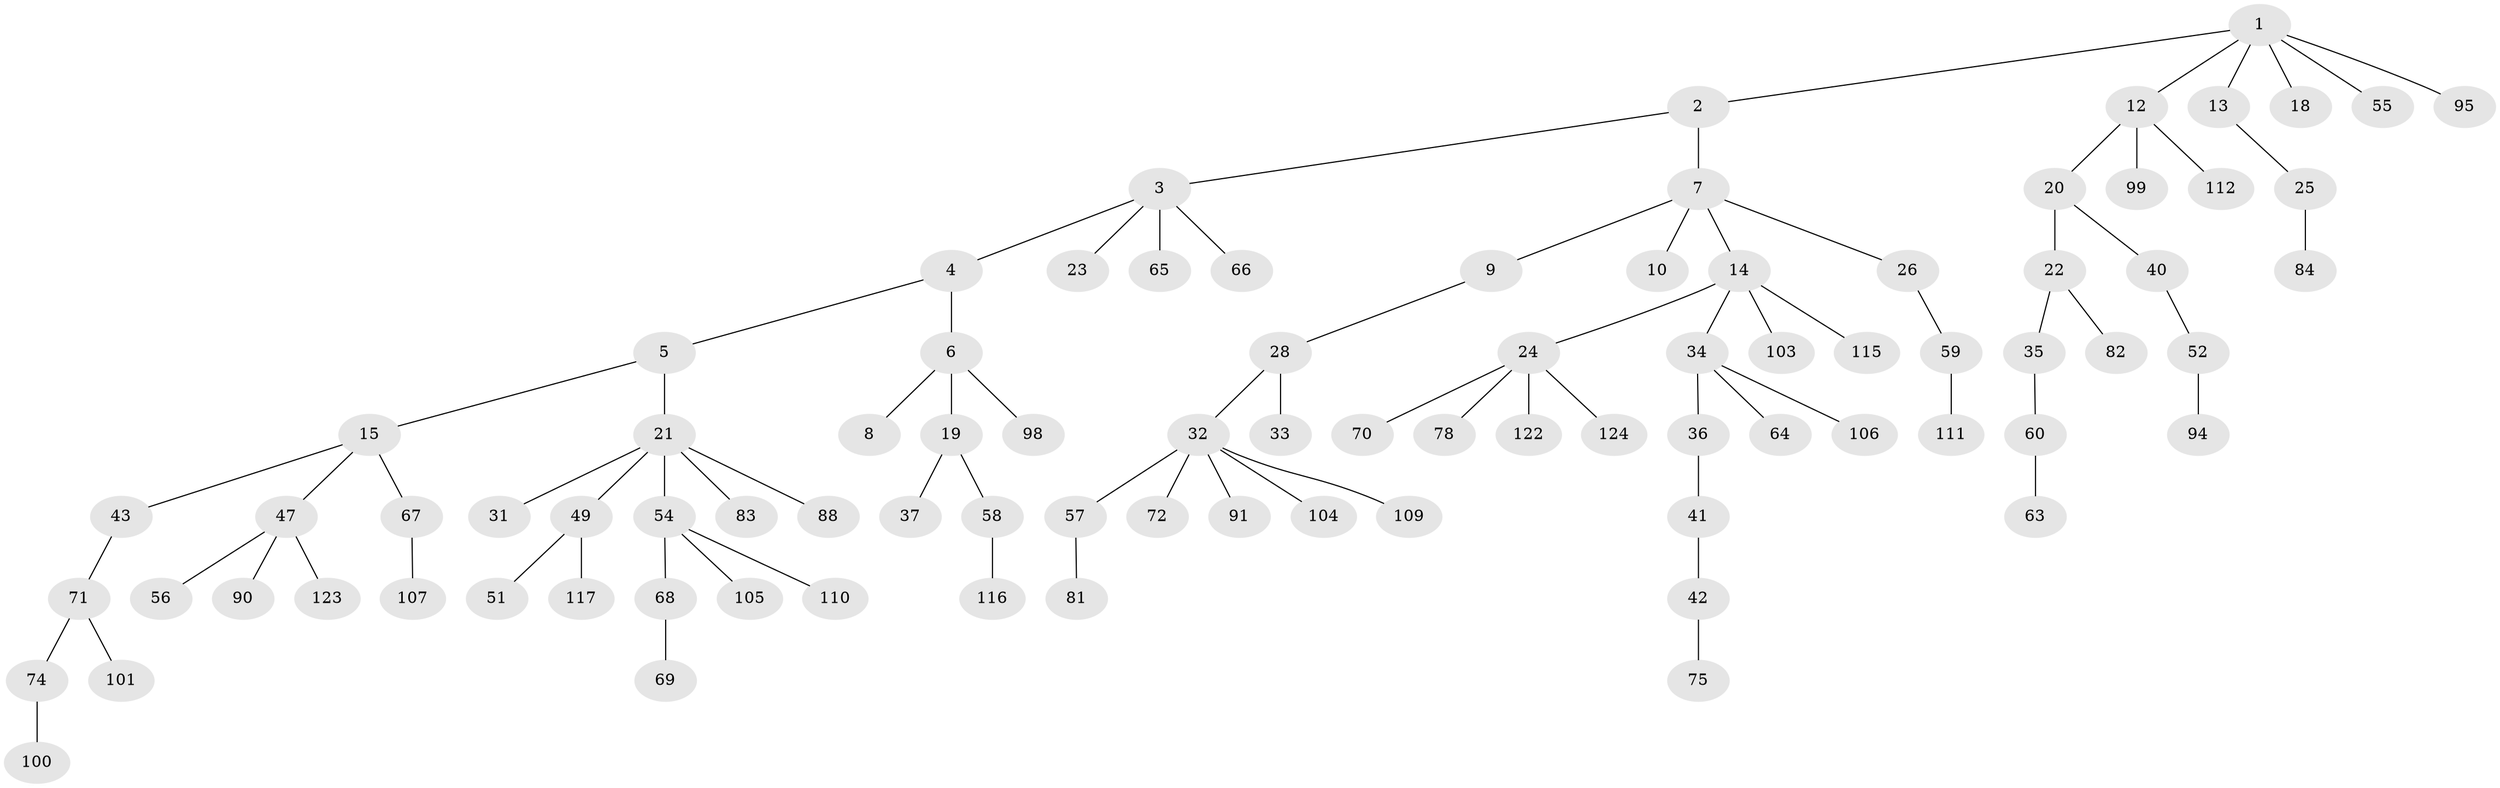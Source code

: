 // Generated by graph-tools (version 1.1) at 2025/52/02/27/25 19:52:12]
// undirected, 87 vertices, 86 edges
graph export_dot {
graph [start="1"]
  node [color=gray90,style=filled];
  1 [super="+73"];
  2;
  3 [super="+61"];
  4 [super="+16"];
  5;
  6 [super="+89"];
  7 [super="+11"];
  8 [super="+76"];
  9 [super="+27"];
  10;
  12 [super="+97"];
  13 [super="+92"];
  14 [super="+121"];
  15 [super="+17"];
  18;
  19 [super="+39"];
  20 [super="+86"];
  21 [super="+38"];
  22 [super="+30"];
  23;
  24 [super="+29"];
  25 [super="+46"];
  26 [super="+48"];
  28;
  31 [super="+114"];
  32 [super="+53"];
  33 [super="+102"];
  34 [super="+50"];
  35;
  36;
  37;
  40;
  41 [super="+45"];
  42;
  43 [super="+44"];
  47 [super="+79"];
  49 [super="+96"];
  51;
  52 [super="+93"];
  54 [super="+85"];
  55;
  56;
  57;
  58 [super="+77"];
  59 [super="+62"];
  60 [super="+118"];
  63 [super="+80"];
  64;
  65;
  66;
  67;
  68;
  69 [super="+108"];
  70;
  71 [super="+87"];
  72;
  74;
  75;
  78;
  81;
  82;
  83;
  84;
  88 [super="+119"];
  90;
  91;
  94;
  95 [super="+120"];
  98;
  99 [super="+113"];
  100;
  101;
  103;
  104;
  105;
  106;
  107;
  109;
  110;
  111;
  112;
  115;
  116;
  117;
  122;
  123;
  124;
  1 -- 2;
  1 -- 12;
  1 -- 13;
  1 -- 18;
  1 -- 55;
  1 -- 95;
  2 -- 3;
  2 -- 7;
  3 -- 4;
  3 -- 23;
  3 -- 66;
  3 -- 65;
  4 -- 5;
  4 -- 6;
  5 -- 15;
  5 -- 21;
  6 -- 8;
  6 -- 19;
  6 -- 98;
  7 -- 9;
  7 -- 10;
  7 -- 26;
  7 -- 14;
  9 -- 28;
  12 -- 20;
  12 -- 112;
  12 -- 99;
  13 -- 25;
  14 -- 24;
  14 -- 34;
  14 -- 103;
  14 -- 115;
  15 -- 47;
  15 -- 43;
  15 -- 67;
  19 -- 37;
  19 -- 58;
  20 -- 22;
  20 -- 40;
  21 -- 31;
  21 -- 49;
  21 -- 54;
  21 -- 83;
  21 -- 88;
  22 -- 35;
  22 -- 82;
  24 -- 122;
  24 -- 70;
  24 -- 124;
  24 -- 78;
  25 -- 84;
  26 -- 59;
  28 -- 32;
  28 -- 33;
  32 -- 104;
  32 -- 109;
  32 -- 57;
  32 -- 91;
  32 -- 72;
  34 -- 36;
  34 -- 64;
  34 -- 106;
  35 -- 60;
  36 -- 41;
  40 -- 52;
  41 -- 42;
  42 -- 75;
  43 -- 71;
  47 -- 56;
  47 -- 90;
  47 -- 123;
  49 -- 51;
  49 -- 117;
  52 -- 94;
  54 -- 68;
  54 -- 110;
  54 -- 105;
  57 -- 81;
  58 -- 116;
  59 -- 111;
  60 -- 63;
  67 -- 107;
  68 -- 69;
  71 -- 74;
  71 -- 101;
  74 -- 100;
}
